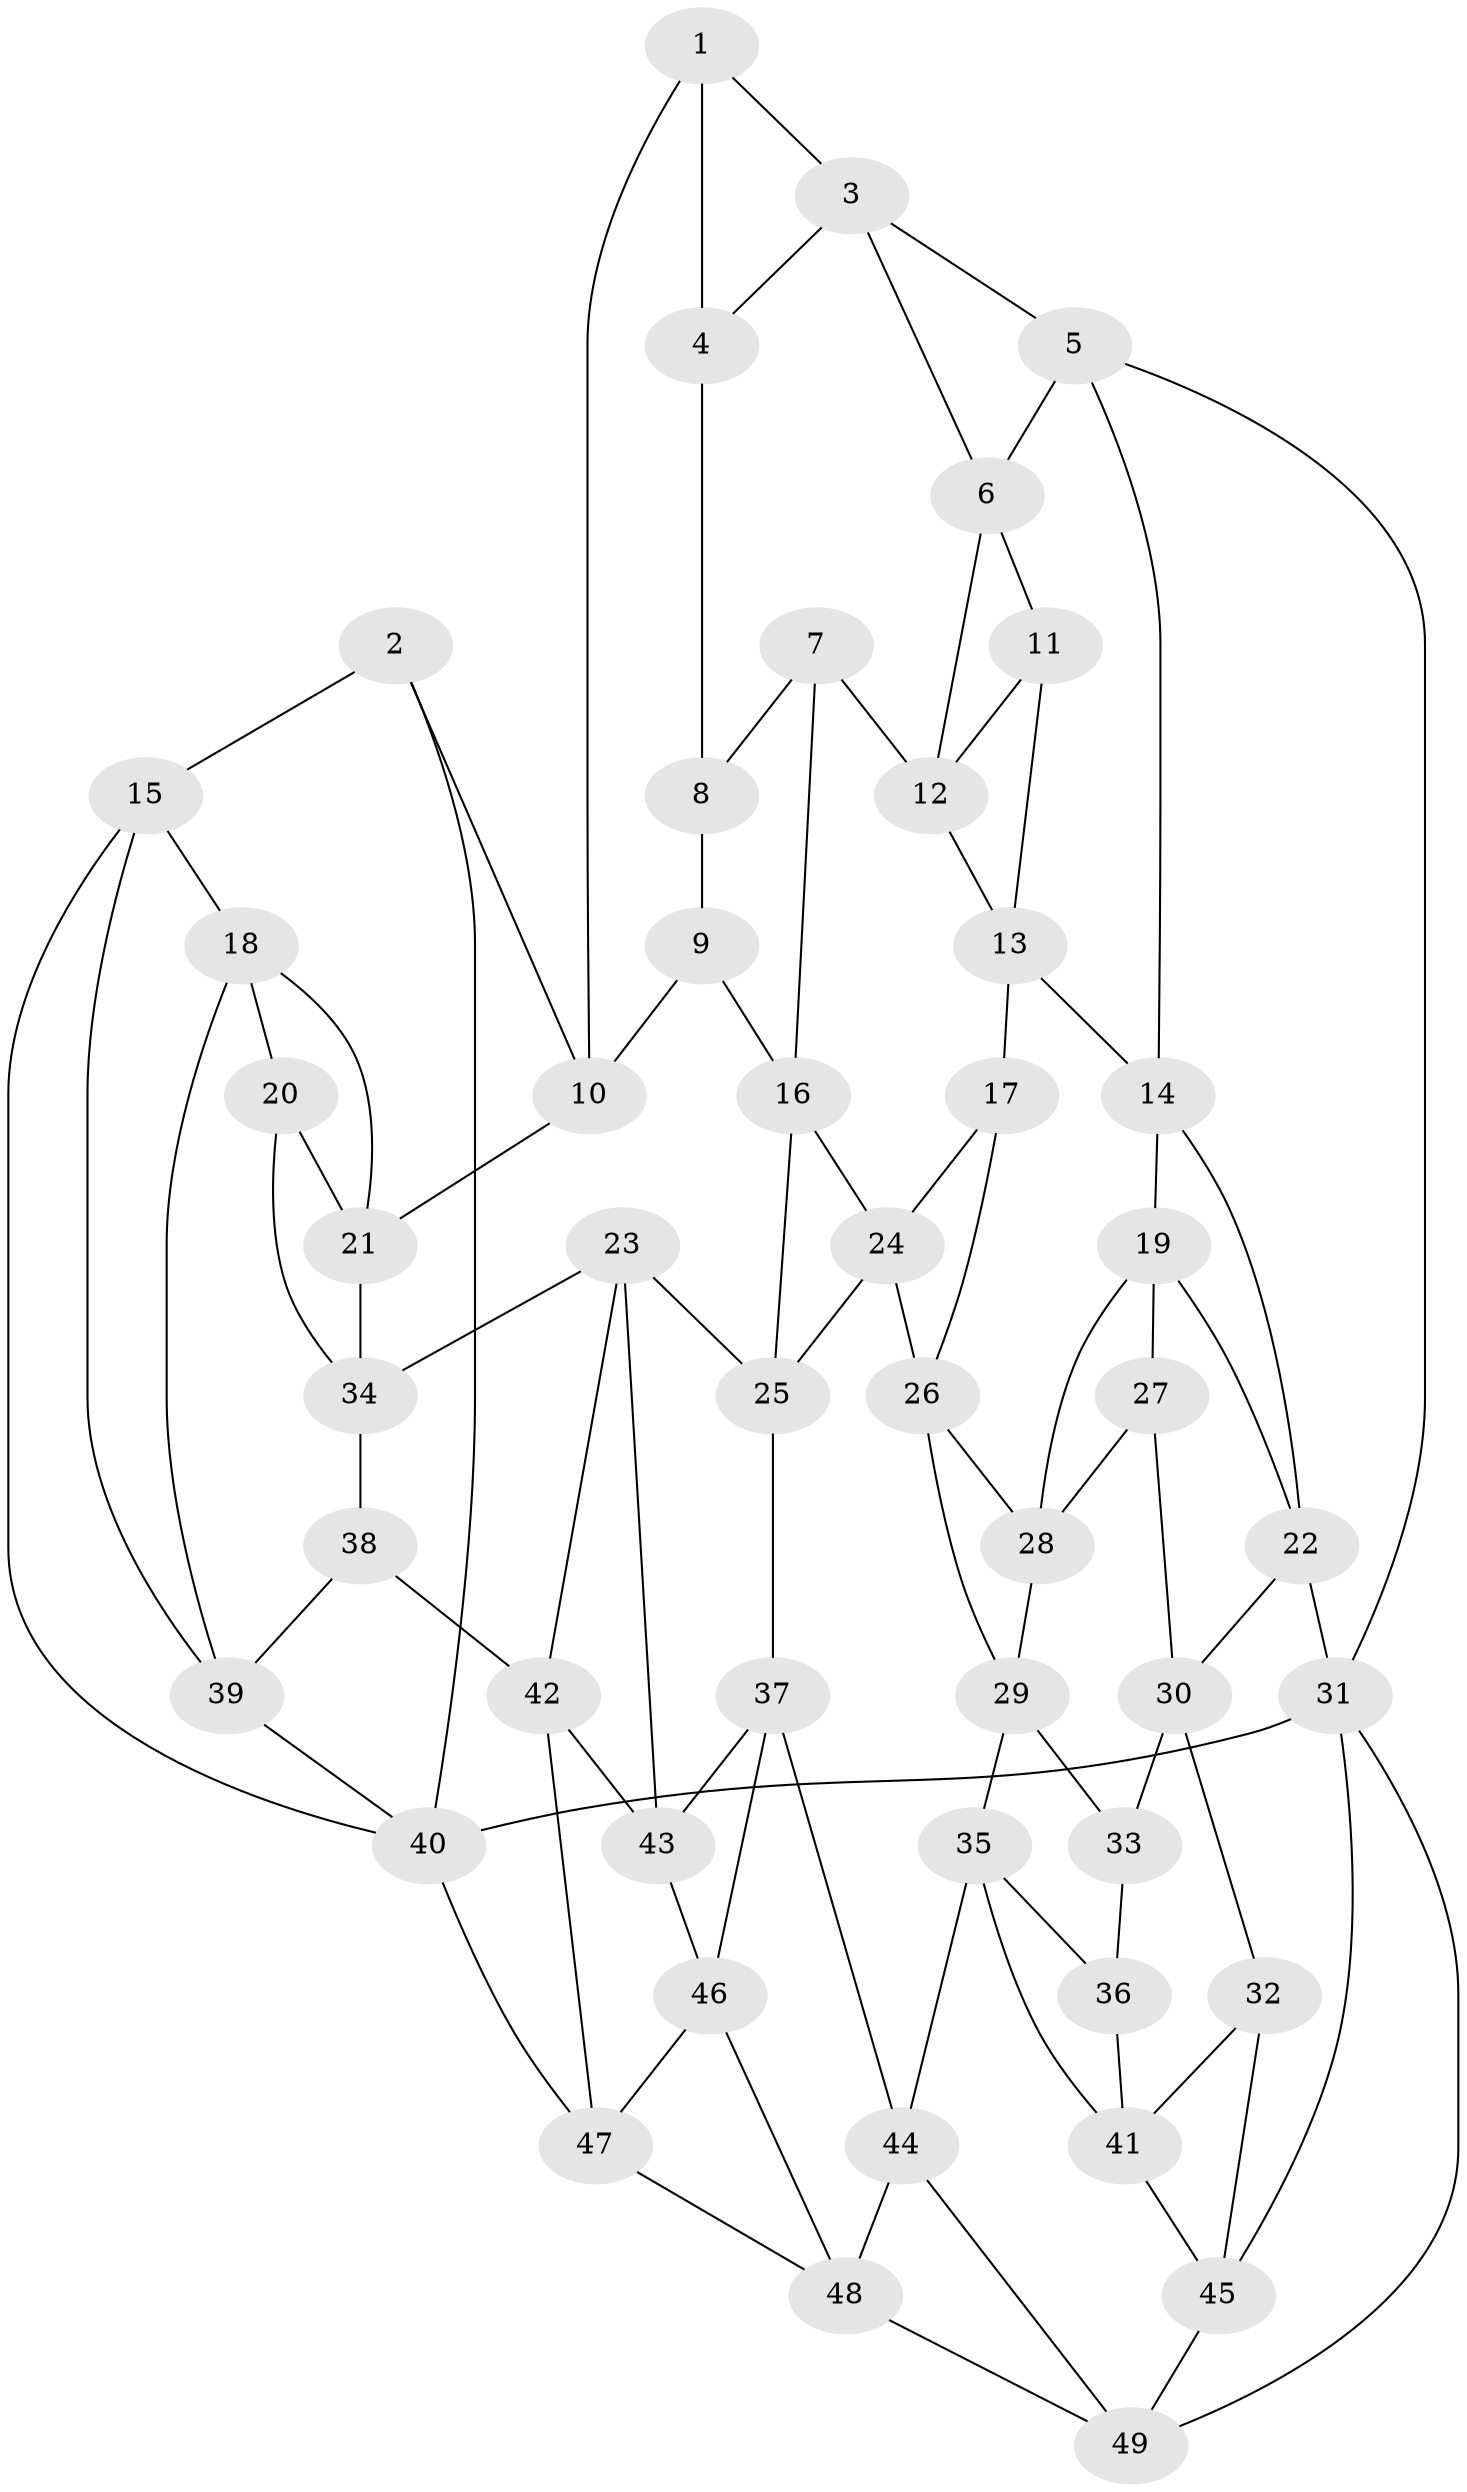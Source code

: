 // original degree distribution, {3: 0.02040816326530612, 4: 0.21428571428571427, 5: 0.5714285714285714, 6: 0.19387755102040816}
// Generated by graph-tools (version 1.1) at 2025/38/03/04/25 23:38:22]
// undirected, 49 vertices, 92 edges
graph export_dot {
  node [color=gray90,style=filled];
  1;
  2;
  3;
  4;
  5;
  6;
  7;
  8;
  9;
  10;
  11;
  12;
  13;
  14;
  15;
  16;
  17;
  18;
  19;
  20;
  21;
  22;
  23;
  24;
  25;
  26;
  27;
  28;
  29;
  30;
  31;
  32;
  33;
  34;
  35;
  36;
  37;
  38;
  39;
  40;
  41;
  42;
  43;
  44;
  45;
  46;
  47;
  48;
  49;
  1 -- 3 [weight=1.0];
  1 -- 4 [weight=1.0];
  1 -- 10 [weight=1.0];
  2 -- 10 [weight=1.0];
  2 -- 15 [weight=1.0];
  2 -- 40 [weight=1.0];
  3 -- 4 [weight=1.0];
  3 -- 5 [weight=1.0];
  3 -- 6 [weight=1.0];
  4 -- 8 [weight=2.0];
  5 -- 6 [weight=1.0];
  5 -- 14 [weight=1.0];
  5 -- 31 [weight=1.0];
  6 -- 11 [weight=1.0];
  6 -- 12 [weight=1.0];
  7 -- 8 [weight=1.0];
  7 -- 12 [weight=1.0];
  7 -- 16 [weight=1.0];
  8 -- 9 [weight=1.0];
  9 -- 10 [weight=1.0];
  9 -- 16 [weight=1.0];
  10 -- 21 [weight=1.0];
  11 -- 12 [weight=1.0];
  11 -- 13 [weight=1.0];
  12 -- 13 [weight=1.0];
  13 -- 14 [weight=1.0];
  13 -- 17 [weight=1.0];
  14 -- 19 [weight=1.0];
  14 -- 22 [weight=1.0];
  15 -- 18 [weight=1.0];
  15 -- 39 [weight=1.0];
  15 -- 40 [weight=1.0];
  16 -- 24 [weight=1.0];
  16 -- 25 [weight=1.0];
  17 -- 24 [weight=1.0];
  17 -- 26 [weight=1.0];
  18 -- 20 [weight=1.0];
  18 -- 21 [weight=1.0];
  18 -- 39 [weight=1.0];
  19 -- 22 [weight=1.0];
  19 -- 27 [weight=1.0];
  19 -- 28 [weight=1.0];
  20 -- 21 [weight=1.0];
  20 -- 34 [weight=1.0];
  21 -- 34 [weight=1.0];
  22 -- 30 [weight=1.0];
  22 -- 31 [weight=1.0];
  23 -- 25 [weight=1.0];
  23 -- 34 [weight=1.0];
  23 -- 42 [weight=1.0];
  23 -- 43 [weight=1.0];
  24 -- 25 [weight=1.0];
  24 -- 26 [weight=1.0];
  25 -- 37 [weight=1.0];
  26 -- 28 [weight=1.0];
  26 -- 29 [weight=1.0];
  27 -- 28 [weight=1.0];
  27 -- 30 [weight=1.0];
  28 -- 29 [weight=1.0];
  29 -- 33 [weight=1.0];
  29 -- 35 [weight=1.0];
  30 -- 32 [weight=1.0];
  30 -- 33 [weight=1.0];
  31 -- 40 [weight=2.0];
  31 -- 45 [weight=1.0];
  31 -- 49 [weight=1.0];
  32 -- 41 [weight=1.0];
  32 -- 45 [weight=1.0];
  33 -- 36 [weight=2.0];
  34 -- 38 [weight=1.0];
  35 -- 36 [weight=1.0];
  35 -- 41 [weight=1.0];
  35 -- 44 [weight=1.0];
  36 -- 41 [weight=1.0];
  37 -- 43 [weight=1.0];
  37 -- 44 [weight=1.0];
  37 -- 46 [weight=1.0];
  38 -- 39 [weight=1.0];
  38 -- 42 [weight=1.0];
  39 -- 40 [weight=1.0];
  40 -- 47 [weight=1.0];
  41 -- 45 [weight=1.0];
  42 -- 43 [weight=1.0];
  42 -- 47 [weight=1.0];
  43 -- 46 [weight=1.0];
  44 -- 48 [weight=1.0];
  44 -- 49 [weight=1.0];
  45 -- 49 [weight=1.0];
  46 -- 47 [weight=1.0];
  46 -- 48 [weight=1.0];
  47 -- 48 [weight=1.0];
  48 -- 49 [weight=1.0];
}
